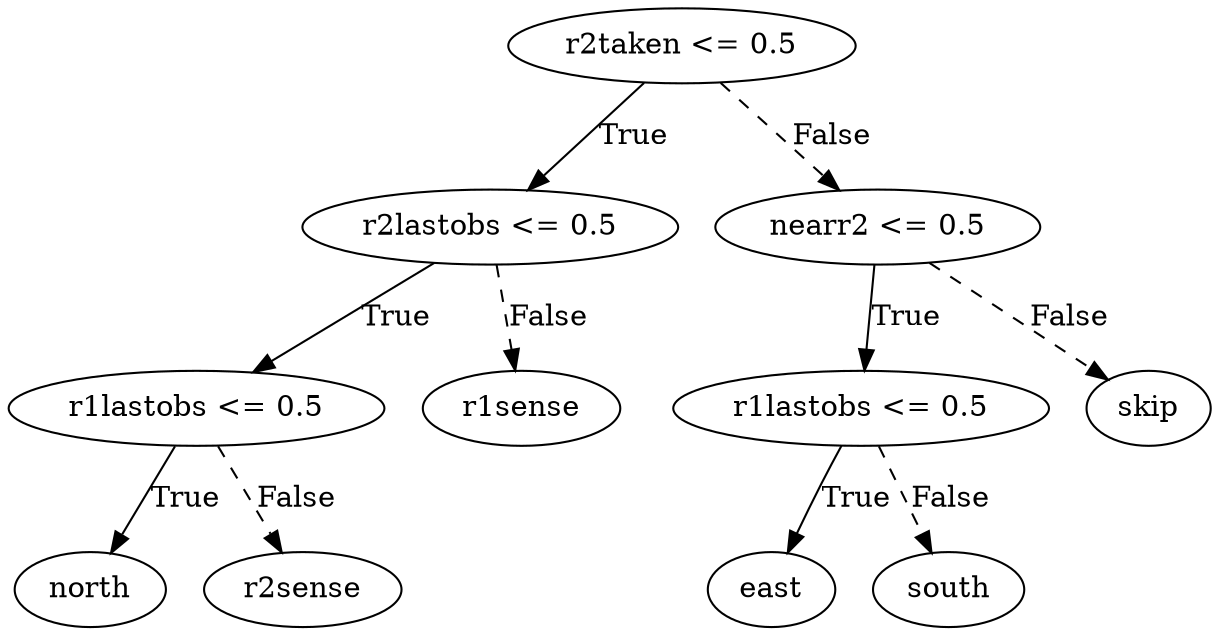 digraph {
0 [label="r2taken <= 0.5"];
1 [label="r2lastobs <= 0.5"];
2 [label="r1lastobs <= 0.5"];
3 [label="north"];
2 -> 3 [label="True"];
4 [label="r2sense"];
2 -> 4 [style="dashed", label="False"];
1 -> 2 [label="True"];
5 [label="r1sense"];
1 -> 5 [style="dashed", label="False"];
0 -> 1 [label="True"];
6 [label="nearr2 <= 0.5"];
7 [label="r1lastobs <= 0.5"];
8 [label="east"];
7 -> 8 [label="True"];
9 [label="south"];
7 -> 9 [style="dashed", label="False"];
6 -> 7 [label="True"];
10 [label="skip"];
6 -> 10 [style="dashed", label="False"];
0 -> 6 [style="dashed", label="False"];

}